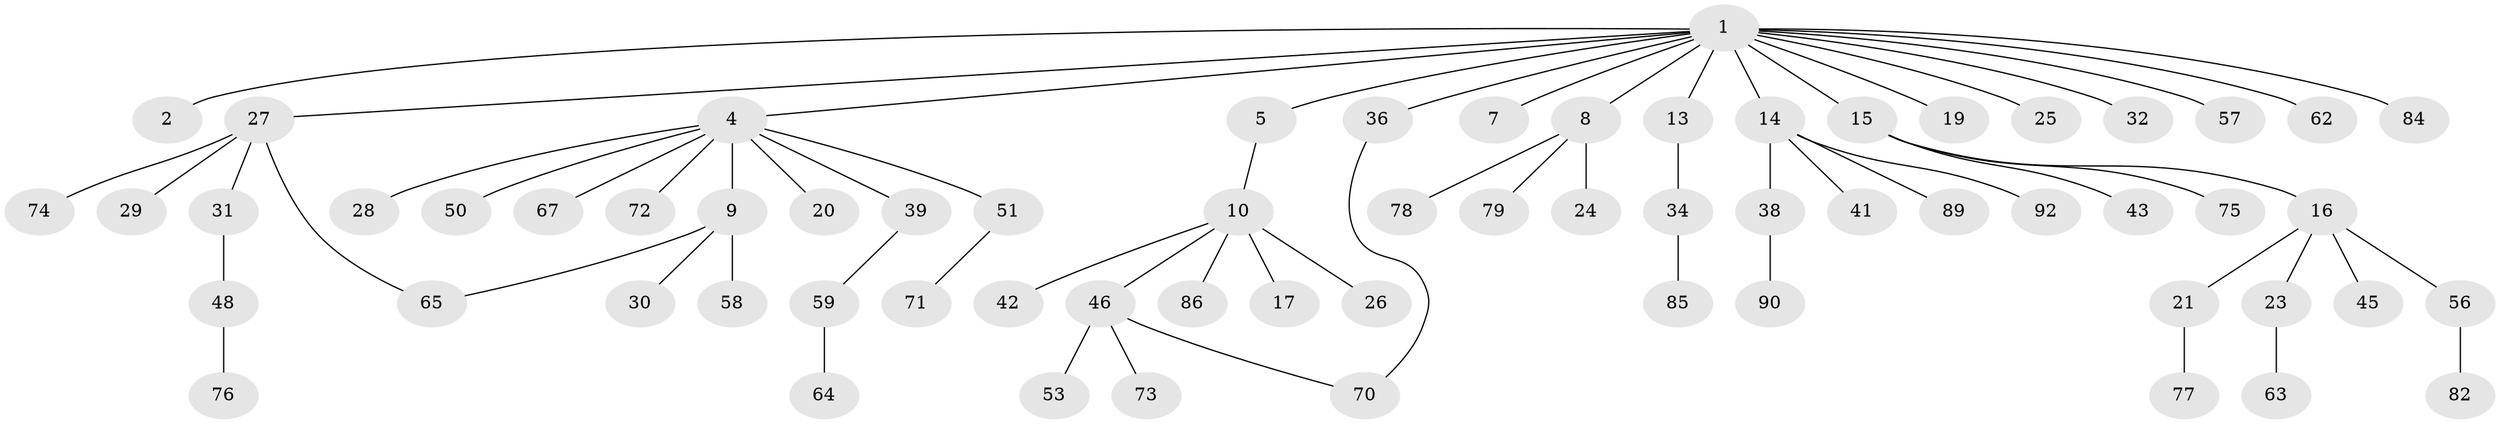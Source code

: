 // original degree distribution, {10: 0.010752688172043012, 1: 0.5376344086021505, 8: 0.010752688172043012, 6: 0.021505376344086023, 2: 0.20430107526881722, 5: 0.03225806451612903, 3: 0.13978494623655913, 4: 0.043010752688172046}
// Generated by graph-tools (version 1.1) at 2025/10/02/27/25 16:10:53]
// undirected, 65 vertices, 66 edges
graph export_dot {
graph [start="1"]
  node [color=gray90,style=filled];
  1 [super="+3"];
  2;
  4 [super="+6"];
  5;
  7;
  8 [super="+22"];
  9 [super="+11"];
  10 [super="+12"];
  13;
  14 [super="+35"];
  15 [super="+61"];
  16 [super="+18"];
  17;
  19;
  20 [super="+33"];
  21 [super="+68"];
  23 [super="+44"];
  24 [super="+83"];
  25 [super="+40"];
  26 [super="+80"];
  27 [super="+37"];
  28;
  29;
  30;
  31 [super="+47"];
  32 [super="+55"];
  34 [super="+60"];
  36 [super="+54"];
  38 [super="+66"];
  39 [super="+88"];
  41;
  42 [super="+69"];
  43 [super="+81"];
  45;
  46 [super="+49"];
  48 [super="+52"];
  50;
  51;
  53;
  56;
  57;
  58;
  59;
  62;
  63;
  64 [super="+87"];
  65 [super="+91"];
  67;
  70;
  71 [super="+93"];
  72;
  73;
  74;
  75;
  76;
  77;
  78;
  79;
  82;
  84;
  85;
  86;
  89;
  90;
  92;
  1 -- 2;
  1 -- 5;
  1 -- 13;
  1 -- 15;
  1 -- 19;
  1 -- 27;
  1 -- 32;
  1 -- 36;
  1 -- 62;
  1 -- 4;
  1 -- 7;
  1 -- 8;
  1 -- 14;
  1 -- 84;
  1 -- 25;
  1 -- 57;
  4 -- 9;
  4 -- 20;
  4 -- 50;
  4 -- 67;
  4 -- 51;
  4 -- 39;
  4 -- 72;
  4 -- 28;
  5 -- 10;
  8 -- 24;
  8 -- 78;
  8 -- 79;
  9 -- 58;
  9 -- 65;
  9 -- 30;
  10 -- 26;
  10 -- 42;
  10 -- 86;
  10 -- 17;
  10 -- 46;
  13 -- 34;
  14 -- 38;
  14 -- 41;
  14 -- 89;
  14 -- 92;
  15 -- 16;
  15 -- 43;
  15 -- 75;
  16 -- 56;
  16 -- 21;
  16 -- 45;
  16 -- 23;
  21 -- 77;
  23 -- 63;
  27 -- 29;
  27 -- 31;
  27 -- 74;
  27 -- 65;
  31 -- 48;
  34 -- 85;
  36 -- 70;
  38 -- 90;
  39 -- 59;
  46 -- 53;
  46 -- 70;
  46 -- 73;
  48 -- 76;
  51 -- 71;
  56 -- 82;
  59 -- 64;
}

